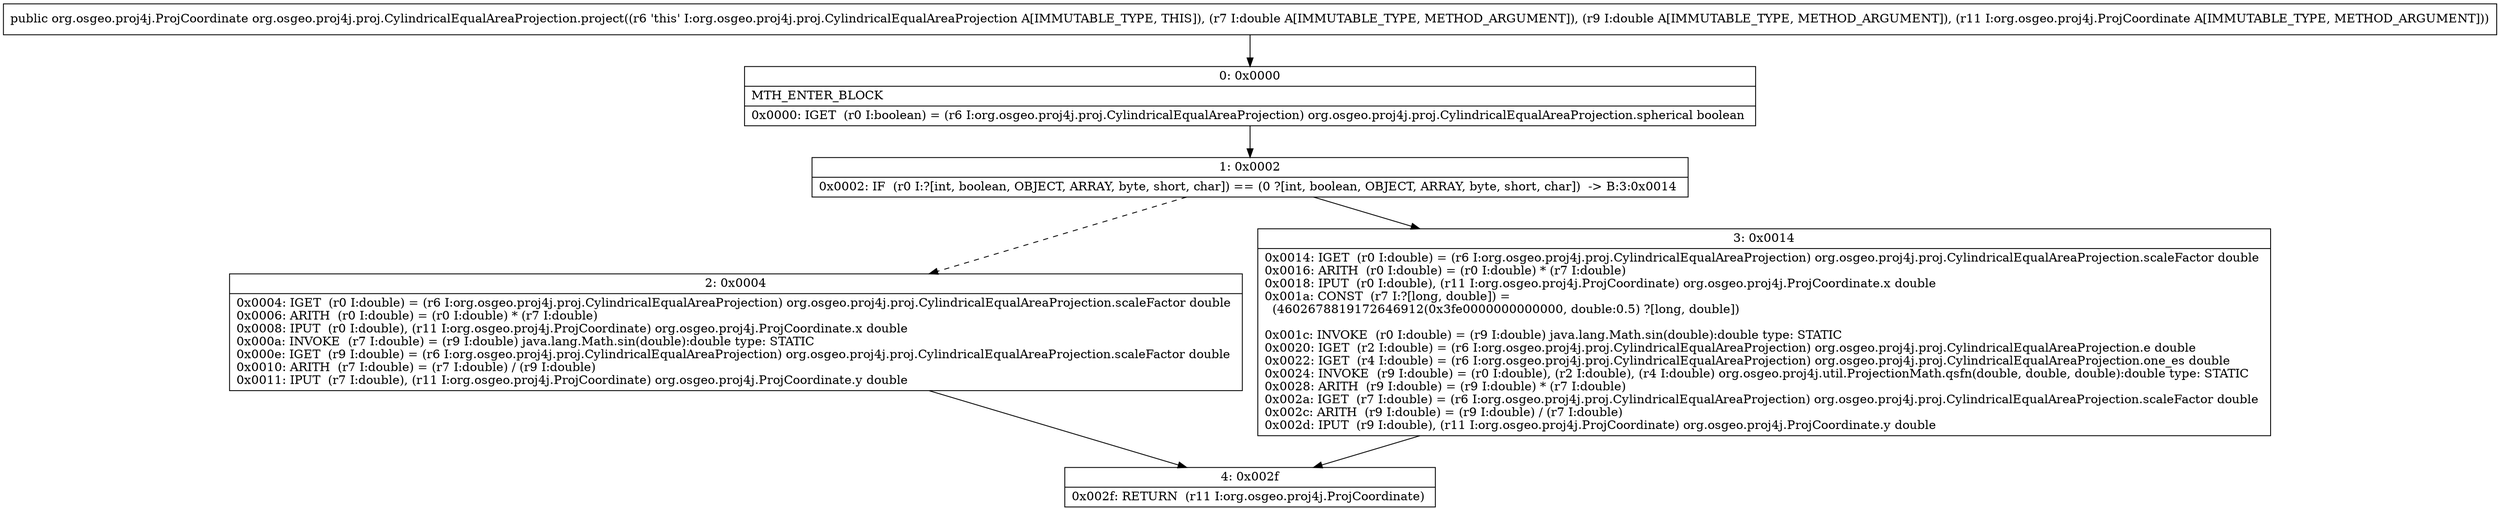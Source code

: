digraph "CFG fororg.osgeo.proj4j.proj.CylindricalEqualAreaProjection.project(DDLorg\/osgeo\/proj4j\/ProjCoordinate;)Lorg\/osgeo\/proj4j\/ProjCoordinate;" {
Node_0 [shape=record,label="{0\:\ 0x0000|MTH_ENTER_BLOCK\l|0x0000: IGET  (r0 I:boolean) = (r6 I:org.osgeo.proj4j.proj.CylindricalEqualAreaProjection) org.osgeo.proj4j.proj.CylindricalEqualAreaProjection.spherical boolean \l}"];
Node_1 [shape=record,label="{1\:\ 0x0002|0x0002: IF  (r0 I:?[int, boolean, OBJECT, ARRAY, byte, short, char]) == (0 ?[int, boolean, OBJECT, ARRAY, byte, short, char])  \-\> B:3:0x0014 \l}"];
Node_2 [shape=record,label="{2\:\ 0x0004|0x0004: IGET  (r0 I:double) = (r6 I:org.osgeo.proj4j.proj.CylindricalEqualAreaProjection) org.osgeo.proj4j.proj.CylindricalEqualAreaProjection.scaleFactor double \l0x0006: ARITH  (r0 I:double) = (r0 I:double) * (r7 I:double) \l0x0008: IPUT  (r0 I:double), (r11 I:org.osgeo.proj4j.ProjCoordinate) org.osgeo.proj4j.ProjCoordinate.x double \l0x000a: INVOKE  (r7 I:double) = (r9 I:double) java.lang.Math.sin(double):double type: STATIC \l0x000e: IGET  (r9 I:double) = (r6 I:org.osgeo.proj4j.proj.CylindricalEqualAreaProjection) org.osgeo.proj4j.proj.CylindricalEqualAreaProjection.scaleFactor double \l0x0010: ARITH  (r7 I:double) = (r7 I:double) \/ (r9 I:double) \l0x0011: IPUT  (r7 I:double), (r11 I:org.osgeo.proj4j.ProjCoordinate) org.osgeo.proj4j.ProjCoordinate.y double \l}"];
Node_3 [shape=record,label="{3\:\ 0x0014|0x0014: IGET  (r0 I:double) = (r6 I:org.osgeo.proj4j.proj.CylindricalEqualAreaProjection) org.osgeo.proj4j.proj.CylindricalEqualAreaProjection.scaleFactor double \l0x0016: ARITH  (r0 I:double) = (r0 I:double) * (r7 I:double) \l0x0018: IPUT  (r0 I:double), (r11 I:org.osgeo.proj4j.ProjCoordinate) org.osgeo.proj4j.ProjCoordinate.x double \l0x001a: CONST  (r7 I:?[long, double]) = \l  (4602678819172646912(0x3fe0000000000000, double:0.5) ?[long, double])\l \l0x001c: INVOKE  (r0 I:double) = (r9 I:double) java.lang.Math.sin(double):double type: STATIC \l0x0020: IGET  (r2 I:double) = (r6 I:org.osgeo.proj4j.proj.CylindricalEqualAreaProjection) org.osgeo.proj4j.proj.CylindricalEqualAreaProjection.e double \l0x0022: IGET  (r4 I:double) = (r6 I:org.osgeo.proj4j.proj.CylindricalEqualAreaProjection) org.osgeo.proj4j.proj.CylindricalEqualAreaProjection.one_es double \l0x0024: INVOKE  (r9 I:double) = (r0 I:double), (r2 I:double), (r4 I:double) org.osgeo.proj4j.util.ProjectionMath.qsfn(double, double, double):double type: STATIC \l0x0028: ARITH  (r9 I:double) = (r9 I:double) * (r7 I:double) \l0x002a: IGET  (r7 I:double) = (r6 I:org.osgeo.proj4j.proj.CylindricalEqualAreaProjection) org.osgeo.proj4j.proj.CylindricalEqualAreaProjection.scaleFactor double \l0x002c: ARITH  (r9 I:double) = (r9 I:double) \/ (r7 I:double) \l0x002d: IPUT  (r9 I:double), (r11 I:org.osgeo.proj4j.ProjCoordinate) org.osgeo.proj4j.ProjCoordinate.y double \l}"];
Node_4 [shape=record,label="{4\:\ 0x002f|0x002f: RETURN  (r11 I:org.osgeo.proj4j.ProjCoordinate) \l}"];
MethodNode[shape=record,label="{public org.osgeo.proj4j.ProjCoordinate org.osgeo.proj4j.proj.CylindricalEqualAreaProjection.project((r6 'this' I:org.osgeo.proj4j.proj.CylindricalEqualAreaProjection A[IMMUTABLE_TYPE, THIS]), (r7 I:double A[IMMUTABLE_TYPE, METHOD_ARGUMENT]), (r9 I:double A[IMMUTABLE_TYPE, METHOD_ARGUMENT]), (r11 I:org.osgeo.proj4j.ProjCoordinate A[IMMUTABLE_TYPE, METHOD_ARGUMENT])) }"];
MethodNode -> Node_0;
Node_0 -> Node_1;
Node_1 -> Node_2[style=dashed];
Node_1 -> Node_3;
Node_2 -> Node_4;
Node_3 -> Node_4;
}

